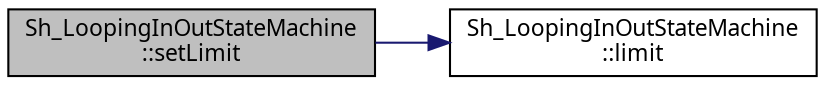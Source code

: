 digraph "Sh_LoopingInOutStateMachine::setLimit"
{
 // INTERACTIVE_SVG=YES
  bgcolor="transparent";
  edge [fontname="Verdana",fontsize="11",labelfontname="Verdana",labelfontsize="11"];
  node [fontname="Verdana",fontsize="11",shape=record];
  rankdir="LR";
  Node1 [label="Sh_LoopingInOutStateMachine\l::setLimit",height=0.2,width=0.4,color="black", fillcolor="grey75", style="filled" fontcolor="black"];
  Node1 -> Node2 [color="midnightblue",fontsize="11",style="solid",fontname="Verdana"];
  Node2 [label="Sh_LoopingInOutStateMachine\l::limit",height=0.2,width=0.4,color="black",URL="$classSh__LoopingInOutStateMachine.html#ac44b7158256f09b878c8958cf3ae3bf8"];
}
